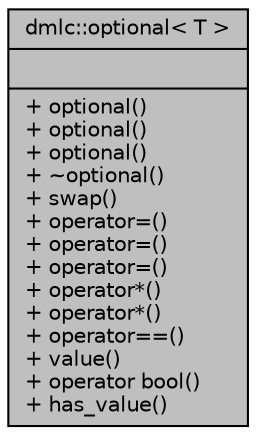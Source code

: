 digraph "dmlc::optional&lt; T &gt;"
{
 // LATEX_PDF_SIZE
  edge [fontname="Helvetica",fontsize="10",labelfontname="Helvetica",labelfontsize="10"];
  node [fontname="Helvetica",fontsize="10",shape=record];
  Node1 [label="{dmlc::optional\< T \>\n||+ optional()\l+ optional()\l+ optional()\l+ ~optional()\l+ swap()\l+ operator=()\l+ operator=()\l+ operator=()\l+ operator*()\l+ operator*()\l+ operator==()\l+ value()\l+ operator bool()\l+ has_value()\l}",height=0.2,width=0.4,color="black", fillcolor="grey75", style="filled", fontcolor="black",tooltip="c++17 compatible optional class."];
}
